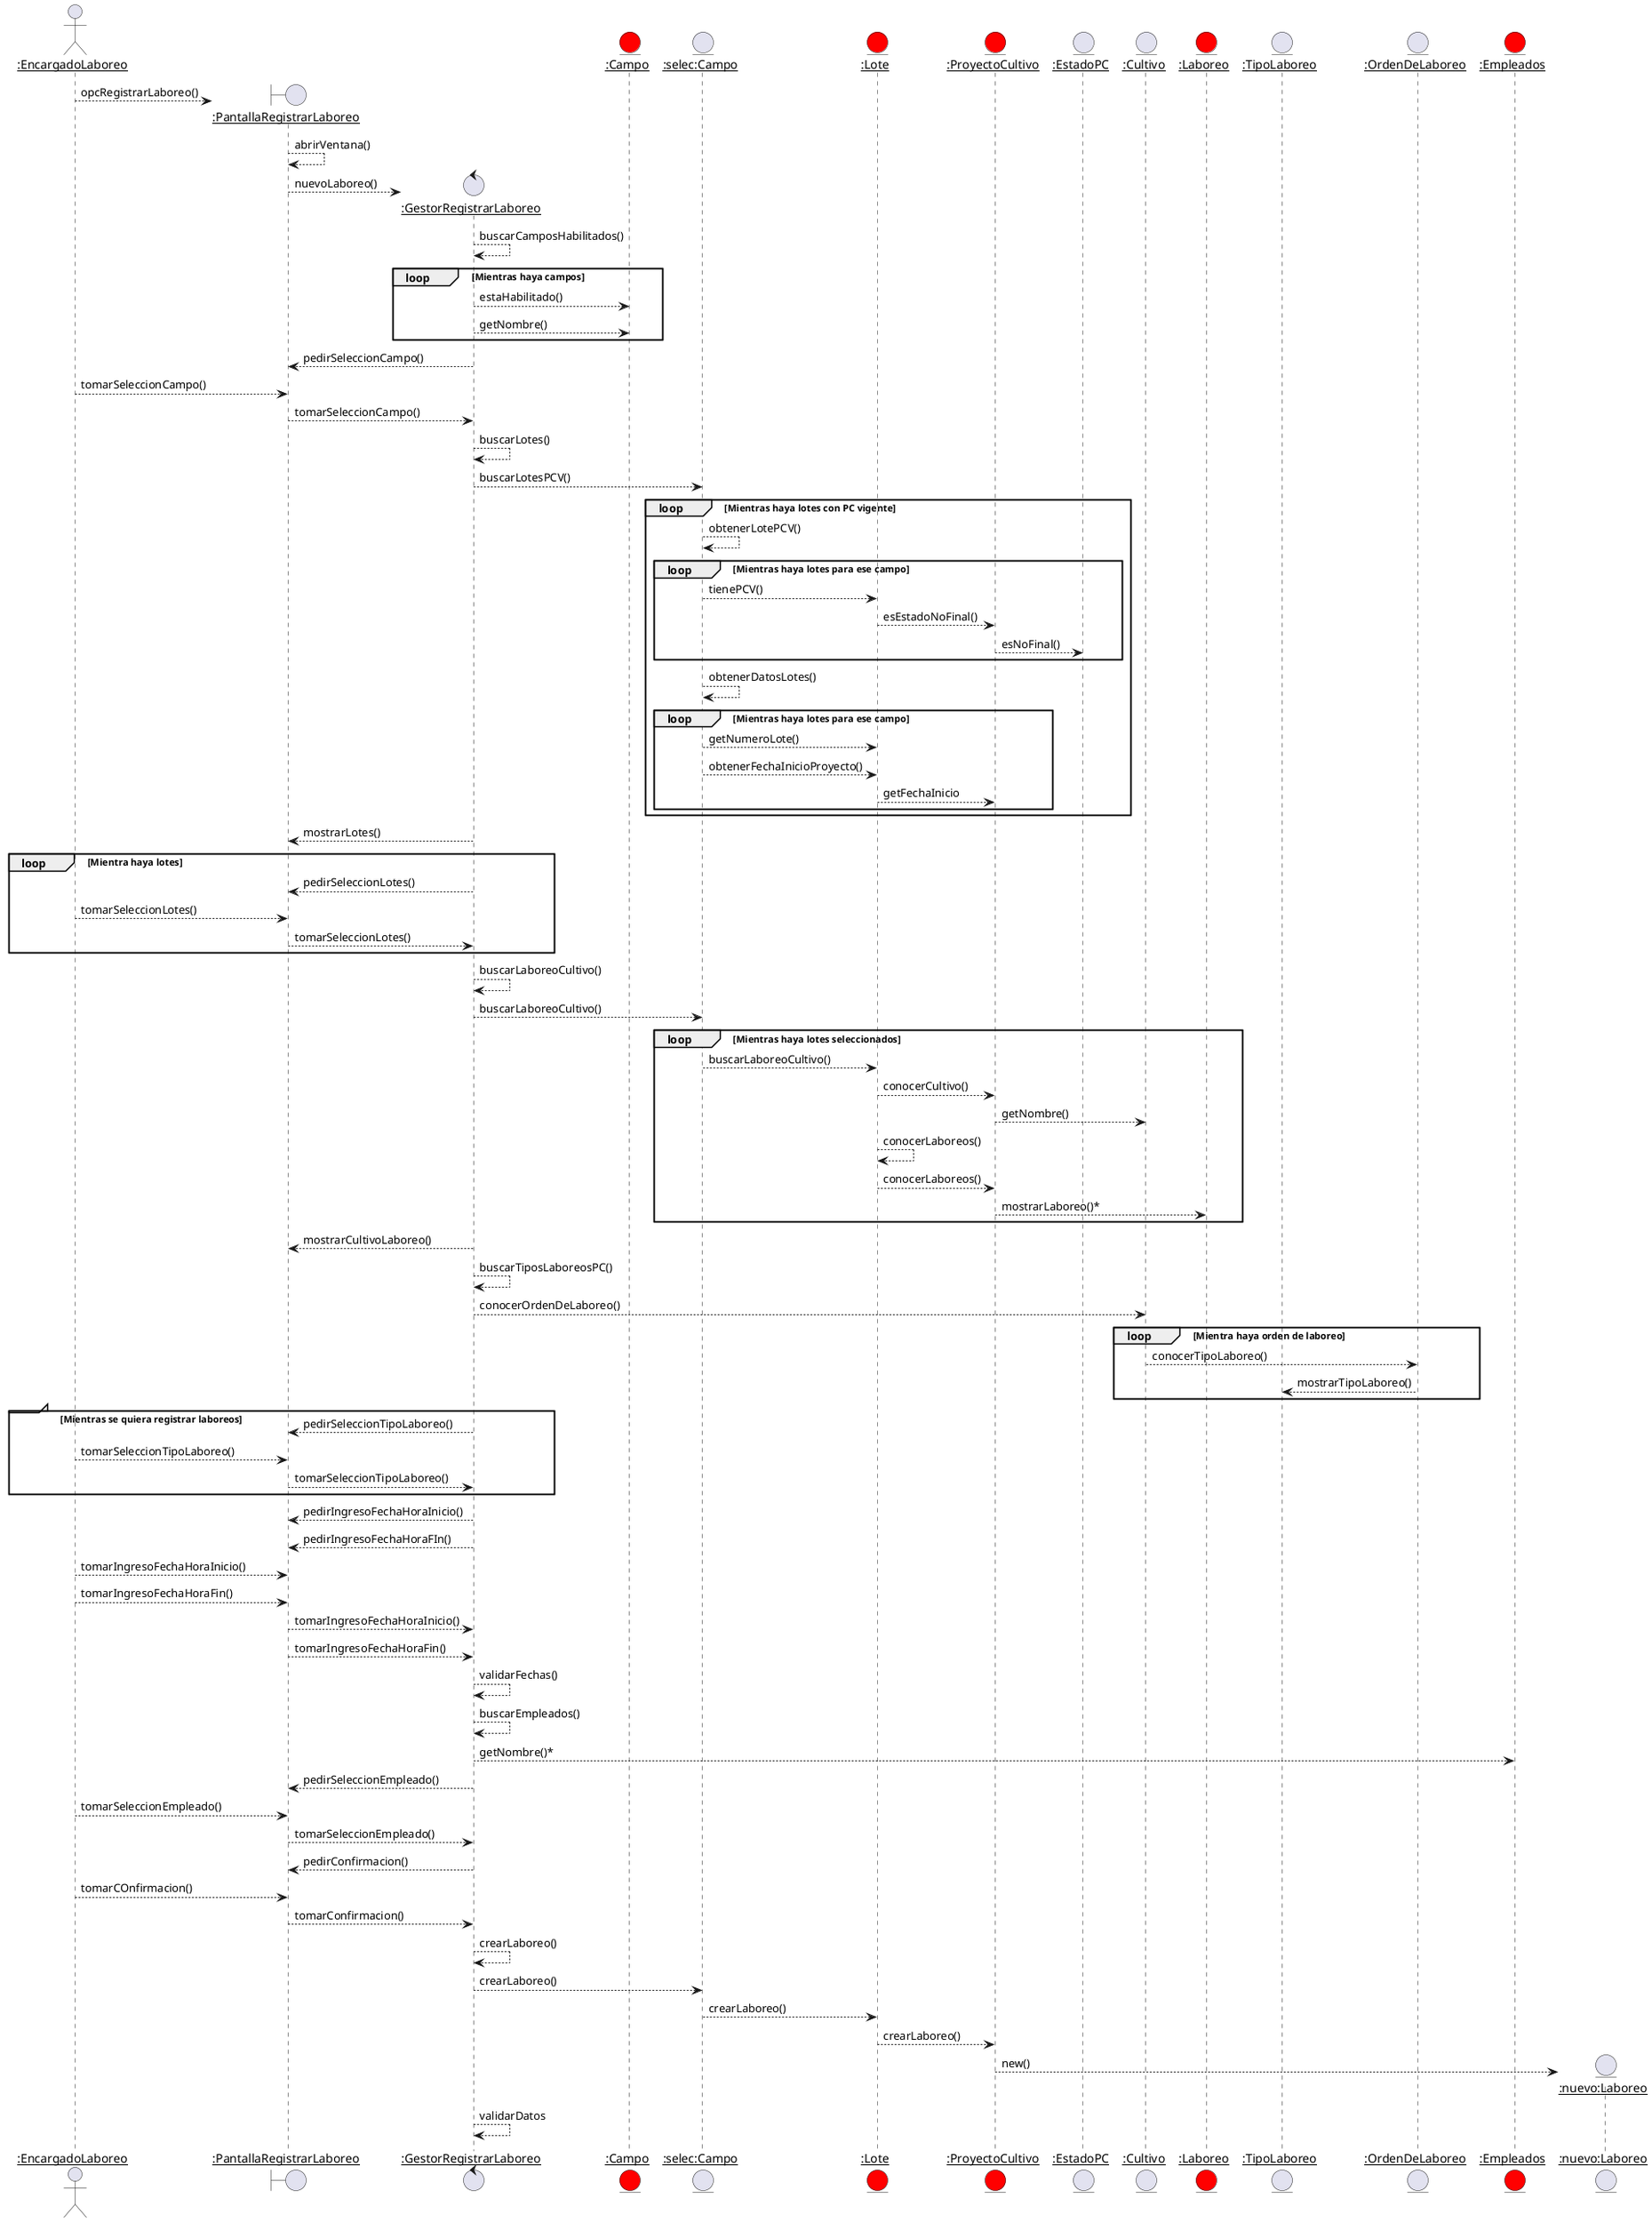 @startuml secuencia 
actor "__:EncargadoLaboreo__" as EL 

create boundary "__:PantallaRegistrarLaboreo__" as PRL 

EL --> PRL : opcRegistrarLaboreo()

PRL --> PRL : abrirVentana()

create control "__:GestorRegistrarLaboreo__" as GRL 

PRL --> GRL : nuevoLaboreo()

GRL --> GRL : buscarCamposHabilitados()
entity "__:Campo__" as C #Red
group loop [Mientras haya campos]
    GRL --> C : estaHabilitado()
    GRL --> C : getNombre()
end 


GRL --> PRL: pedirSeleccionCampo()

EL --> PRL : tomarSeleccionCampo()
PRL --> GRL : tomarSeleccionCampo()
entity "__:selec:Campo__" as sC

entity "__:Lote__" as L #Red
entity "__:ProyectoCultivo__" as PC #Red

entity "__:EstadoPC__" as EPC 
GRL --> GRL : buscarLotes()
GRL --> sC : buscarLotesPCV()
group loop [Mientras haya lotes con PC vigente]
    sC --> sC : obtenerLotePCV()
    group loop [Mientras haya lotes para ese campo]
        sC --> L : tienePCV()
        L --> PC : esEstadoNoFinal()
        PC --> EPC : esNoFinal()
    end


    sC --> sC : obtenerDatosLotes()
    group loop [Mientras haya lotes para ese campo]
        sC --> L : getNumeroLote()
        sC --> L : obtenerFechaInicioProyecto()
        L --> PC : getFechaInicio
    end
end
GRL --> PRL : mostrarLotes()
group loop [Mientra haya lotes]
    GRL --> PRL : pedirSeleccionLotes()
    EL --> PRL : tomarSeleccionLotes()
    PRL --> GRL : tomarSeleccionLotes()
end

GRL --> GRL : buscarLaboreoCultivo()
GRL --> sC : buscarLaboreoCultivo()
entity "__:Cultivo__" as Cultivo
entity "__:Laboreo__" as Laboreo #red
group loop [Mientras haya lotes seleccionados]
    sC --> L : buscarLaboreoCultivo()
    L --> PC : conocerCultivo()
    PC --> Cultivo : getNombre()
    L --> L : conocerLaboreos()
    L --> PC : conocerLaboreos()
        PC --> Laboreo : mostrarLaboreo()*
end

GRL --> PRL : mostrarCultivoLaboreo()
GRL --> GRL : buscarTiposLaboreosPC()
entity "__:TipoLaboreo__" as TL 
entity "__:OrdenDeLaboreo__" as ODL 

GRL --> Cultivo : conocerOrdenDeLaboreo()
group loop [Mientra haya orden de laboreo]
    Cultivo --> ODL : conocerTipoLaboreo()
    ODL --> TL : mostrarTipoLaboreo()
end
group [Mientras se quiera registrar laboreos]
    GRL --> PRL : pedirSeleccionTipoLaboreo()
    EL --> PRL : tomarSeleccionTipoLaboreo()
    PRL --> GRL : tomarSeleccionTipoLaboreo()
end
GRL --> PRL : pedirIngresoFechaHoraInicio()
GRL --> PRL : pedirIngresoFechaHoraFIn()
EL --> PRL : tomarIngresoFechaHoraInicio()
EL --> PRL : tomarIngresoFechaHoraFin()
PRL --> GRL : tomarIngresoFechaHoraInicio()
PRL --> GRL : tomarIngresoFechaHoraFin()

GRL --> GRL : validarFechas()

GRL --> GRL : buscarEmpleados()
entity "__:Empleados__" as E #red
GRL --> E : getNombre()*

GRL --> PRL : pedirSeleccionEmpleado()
EL --> PRL : tomarSeleccionEmpleado()
PRL --> GRL : tomarSeleccionEmpleado()

GRL --> PRL : pedirConfirmacion()
EL --> PRL : tomarCOnfirmacion()
PRL --> GRL : tomarConfirmacion()

GRL --> GRL : crearLaboreo()
GRL --> sC : crearLaboreo()
sC --> L : crearLaboreo()
L --> PC : crearLaboreo()
create entity "__:nuevo:Laboreo__" as nL 
PC --> nL : new()

GRL --> GRL : validarDatos


@enduml 